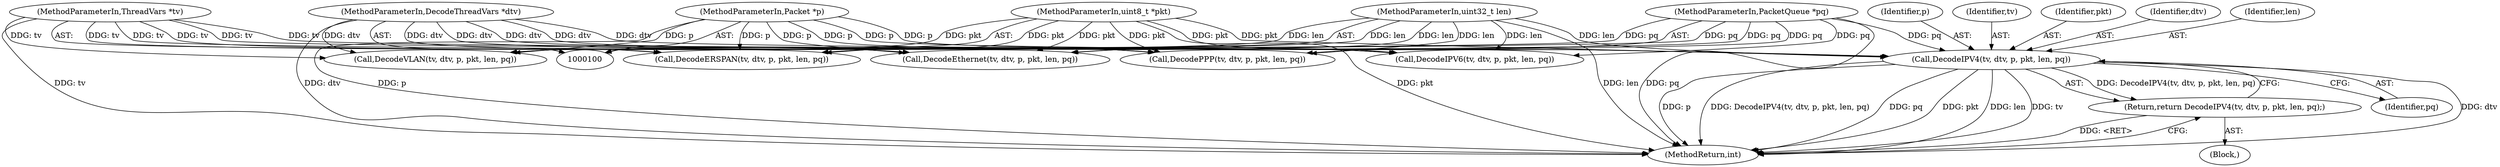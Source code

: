 digraph "0_suricata_11f3659f64a4e42e90cb3c09fcef66894205aefe_1@pointer" {
"1000123" [label="(Call,DecodeIPV4(tv, dtv, p, pkt, len, pq))"];
"1000101" [label="(MethodParameterIn,ThreadVars *tv)"];
"1000102" [label="(MethodParameterIn,DecodeThreadVars *dtv)"];
"1000103" [label="(MethodParameterIn,Packet *p)"];
"1000104" [label="(MethodParameterIn,uint8_t *pkt)"];
"1000105" [label="(MethodParameterIn,uint32_t len)"];
"1000106" [label="(MethodParameterIn,PacketQueue *pq)"];
"1000122" [label="(Return,return DecodeIPV4(tv, dtv, p, pkt, len, pq);)"];
"1000160" [label="(Call,DecodeERSPAN(tv, dtv, p, pkt, len, pq))"];
"1000104" [label="(MethodParameterIn,uint8_t *pkt)"];
"1000126" [label="(Identifier,p)"];
"1000151" [label="(Call,DecodeEthernet(tv, dtv, p, pkt, len, pq))"];
"1000124" [label="(Identifier,tv)"];
"1000114" [label="(Call,DecodePPP(tv, dtv, p, pkt, len, pq))"];
"1000106" [label="(MethodParameterIn,PacketQueue *pq)"];
"1000103" [label="(MethodParameterIn,Packet *p)"];
"1000105" [label="(MethodParameterIn,uint32_t len)"];
"1000122" [label="(Return,return DecodeIPV4(tv, dtv, p, pkt, len, pq);)"];
"1000129" [label="(Identifier,pq)"];
"1000101" [label="(MethodParameterIn,ThreadVars *tv)"];
"1000111" [label="(Block,)"];
"1000102" [label="(MethodParameterIn,DecodeThreadVars *dtv)"];
"1000174" [label="(MethodReturn,int)"];
"1000133" [label="(Call,DecodeIPV6(tv, dtv, p, pkt, len, pq))"];
"1000142" [label="(Call,DecodeVLAN(tv, dtv, p, pkt, len, pq))"];
"1000127" [label="(Identifier,pkt)"];
"1000123" [label="(Call,DecodeIPV4(tv, dtv, p, pkt, len, pq))"];
"1000125" [label="(Identifier,dtv)"];
"1000128" [label="(Identifier,len)"];
"1000123" -> "1000122"  [label="AST: "];
"1000123" -> "1000129"  [label="CFG: "];
"1000124" -> "1000123"  [label="AST: "];
"1000125" -> "1000123"  [label="AST: "];
"1000126" -> "1000123"  [label="AST: "];
"1000127" -> "1000123"  [label="AST: "];
"1000128" -> "1000123"  [label="AST: "];
"1000129" -> "1000123"  [label="AST: "];
"1000122" -> "1000123"  [label="CFG: "];
"1000123" -> "1000174"  [label="DDG: dtv"];
"1000123" -> "1000174"  [label="DDG: p"];
"1000123" -> "1000174"  [label="DDG: DecodeIPV4(tv, dtv, p, pkt, len, pq)"];
"1000123" -> "1000174"  [label="DDG: pq"];
"1000123" -> "1000174"  [label="DDG: pkt"];
"1000123" -> "1000174"  [label="DDG: len"];
"1000123" -> "1000174"  [label="DDG: tv"];
"1000123" -> "1000122"  [label="DDG: DecodeIPV4(tv, dtv, p, pkt, len, pq)"];
"1000101" -> "1000123"  [label="DDG: tv"];
"1000102" -> "1000123"  [label="DDG: dtv"];
"1000103" -> "1000123"  [label="DDG: p"];
"1000104" -> "1000123"  [label="DDG: pkt"];
"1000105" -> "1000123"  [label="DDG: len"];
"1000106" -> "1000123"  [label="DDG: pq"];
"1000101" -> "1000100"  [label="AST: "];
"1000101" -> "1000174"  [label="DDG: tv"];
"1000101" -> "1000114"  [label="DDG: tv"];
"1000101" -> "1000133"  [label="DDG: tv"];
"1000101" -> "1000142"  [label="DDG: tv"];
"1000101" -> "1000151"  [label="DDG: tv"];
"1000101" -> "1000160"  [label="DDG: tv"];
"1000102" -> "1000100"  [label="AST: "];
"1000102" -> "1000174"  [label="DDG: dtv"];
"1000102" -> "1000114"  [label="DDG: dtv"];
"1000102" -> "1000133"  [label="DDG: dtv"];
"1000102" -> "1000142"  [label="DDG: dtv"];
"1000102" -> "1000151"  [label="DDG: dtv"];
"1000102" -> "1000160"  [label="DDG: dtv"];
"1000103" -> "1000100"  [label="AST: "];
"1000103" -> "1000174"  [label="DDG: p"];
"1000103" -> "1000114"  [label="DDG: p"];
"1000103" -> "1000133"  [label="DDG: p"];
"1000103" -> "1000142"  [label="DDG: p"];
"1000103" -> "1000151"  [label="DDG: p"];
"1000103" -> "1000160"  [label="DDG: p"];
"1000104" -> "1000100"  [label="AST: "];
"1000104" -> "1000174"  [label="DDG: pkt"];
"1000104" -> "1000114"  [label="DDG: pkt"];
"1000104" -> "1000133"  [label="DDG: pkt"];
"1000104" -> "1000142"  [label="DDG: pkt"];
"1000104" -> "1000151"  [label="DDG: pkt"];
"1000104" -> "1000160"  [label="DDG: pkt"];
"1000105" -> "1000100"  [label="AST: "];
"1000105" -> "1000174"  [label="DDG: len"];
"1000105" -> "1000114"  [label="DDG: len"];
"1000105" -> "1000133"  [label="DDG: len"];
"1000105" -> "1000142"  [label="DDG: len"];
"1000105" -> "1000151"  [label="DDG: len"];
"1000105" -> "1000160"  [label="DDG: len"];
"1000106" -> "1000100"  [label="AST: "];
"1000106" -> "1000174"  [label="DDG: pq"];
"1000106" -> "1000114"  [label="DDG: pq"];
"1000106" -> "1000133"  [label="DDG: pq"];
"1000106" -> "1000142"  [label="DDG: pq"];
"1000106" -> "1000151"  [label="DDG: pq"];
"1000106" -> "1000160"  [label="DDG: pq"];
"1000122" -> "1000111"  [label="AST: "];
"1000174" -> "1000122"  [label="CFG: "];
"1000122" -> "1000174"  [label="DDG: <RET>"];
}
